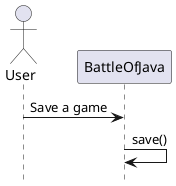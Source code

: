@startuml

hide footbox

Actor User

User -> BattleOfJava: Save a game
BattleOfJava -> BattleOfJava: save()

@enduml
